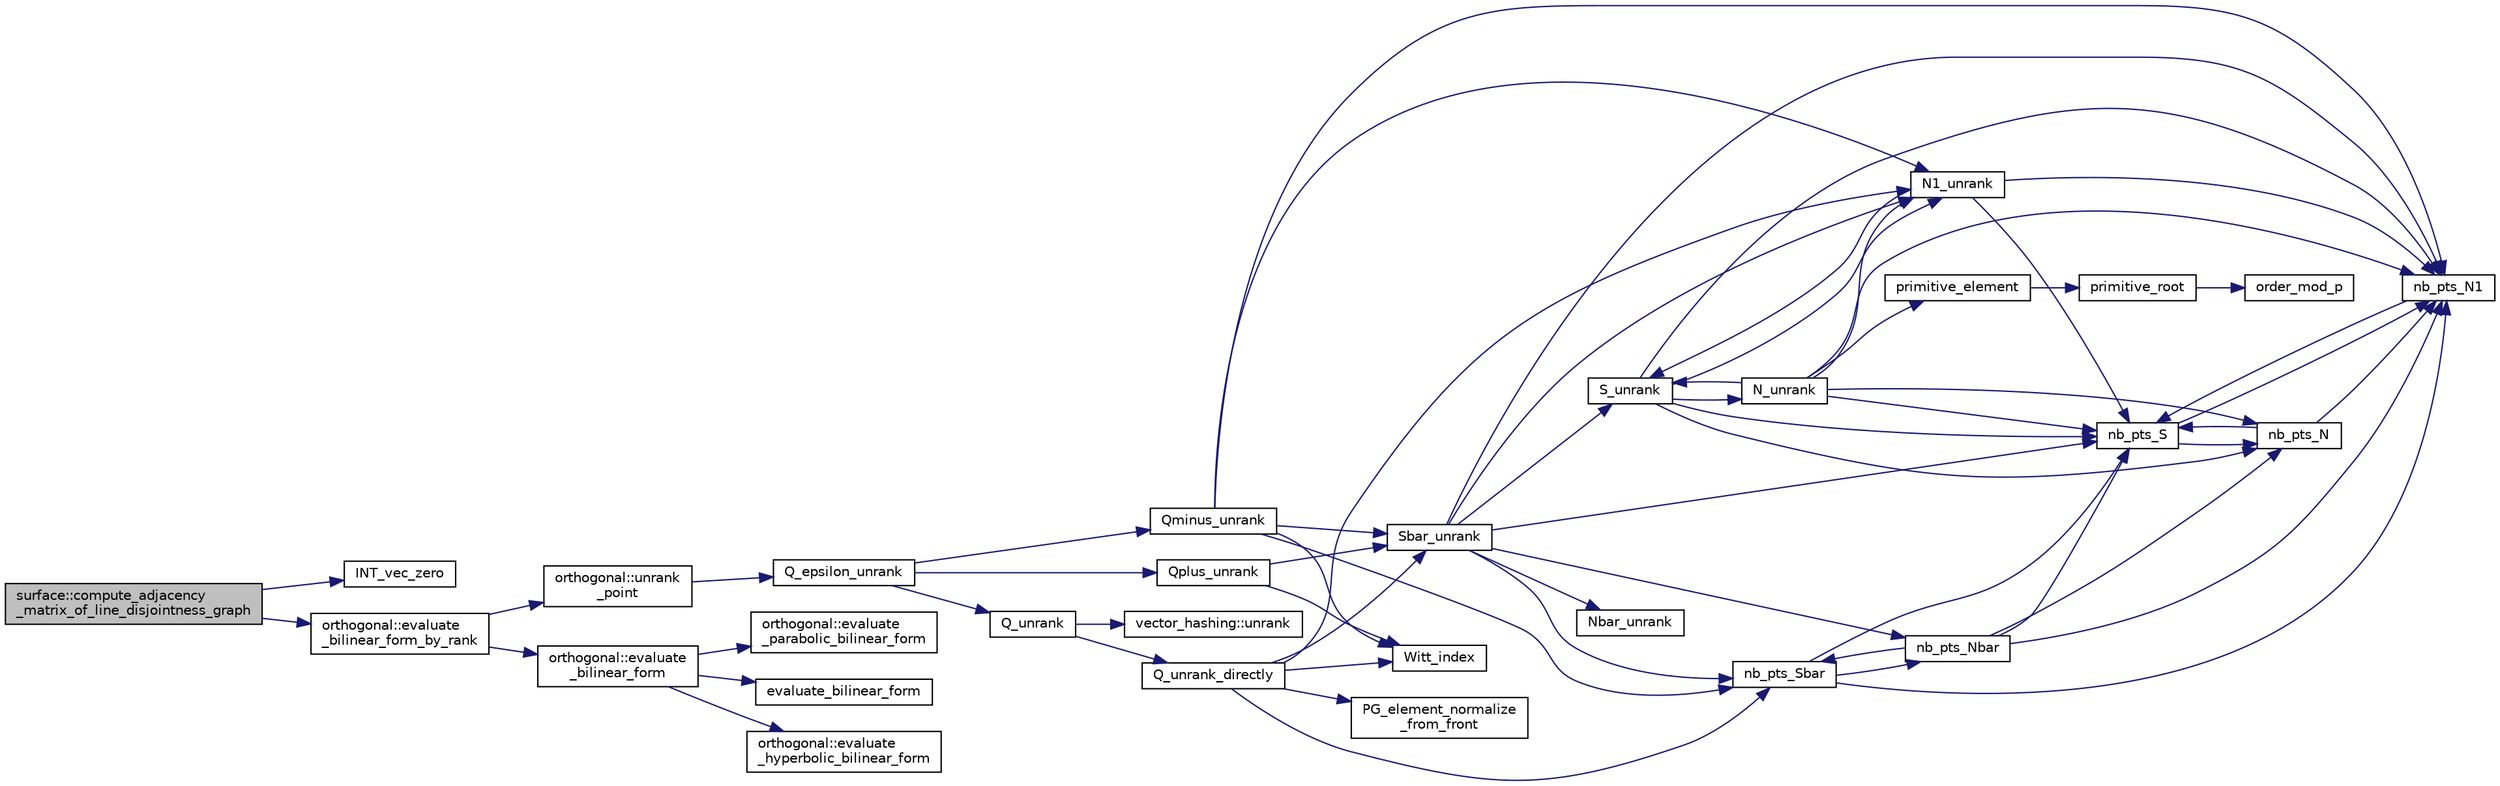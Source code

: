 digraph "surface::compute_adjacency_matrix_of_line_disjointness_graph"
{
  edge [fontname="Helvetica",fontsize="10",labelfontname="Helvetica",labelfontsize="10"];
  node [fontname="Helvetica",fontsize="10",shape=record];
  rankdir="LR";
  Node185 [label="surface::compute_adjacency\l_matrix_of_line_disjointness_graph",height=0.2,width=0.4,color="black", fillcolor="grey75", style="filled", fontcolor="black"];
  Node185 -> Node186 [color="midnightblue",fontsize="10",style="solid",fontname="Helvetica"];
  Node186 [label="INT_vec_zero",height=0.2,width=0.4,color="black", fillcolor="white", style="filled",URL="$df/dbf/sajeeb_8_c.html#aa8c9c7977203577026080f546fe4980f"];
  Node185 -> Node187 [color="midnightblue",fontsize="10",style="solid",fontname="Helvetica"];
  Node187 [label="orthogonal::evaluate\l_bilinear_form_by_rank",height=0.2,width=0.4,color="black", fillcolor="white", style="filled",URL="$d7/daa/classorthogonal.html#ab4f6117f55f6fbd0fb2bd8b4c8d981bf"];
  Node187 -> Node188 [color="midnightblue",fontsize="10",style="solid",fontname="Helvetica"];
  Node188 [label="orthogonal::unrank\l_point",height=0.2,width=0.4,color="black", fillcolor="white", style="filled",URL="$d7/daa/classorthogonal.html#ab655117100f7c66c19817b84ac5ac0a0"];
  Node188 -> Node189 [color="midnightblue",fontsize="10",style="solid",fontname="Helvetica"];
  Node189 [label="Q_epsilon_unrank",height=0.2,width=0.4,color="black", fillcolor="white", style="filled",URL="$d4/d67/geometry_8h.html#af162c4d30d4a6528299e37551c353e7b"];
  Node189 -> Node190 [color="midnightblue",fontsize="10",style="solid",fontname="Helvetica"];
  Node190 [label="Q_unrank",height=0.2,width=0.4,color="black", fillcolor="white", style="filled",URL="$db/da0/lib_2foundations_2geometry_2orthogonal__points_8_c.html#a6d02923d5b54ef796934e753e6f5b65b"];
  Node190 -> Node191 [color="midnightblue",fontsize="10",style="solid",fontname="Helvetica"];
  Node191 [label="vector_hashing::unrank",height=0.2,width=0.4,color="black", fillcolor="white", style="filled",URL="$d8/daa/classvector__hashing.html#abbebd3a96a6d27a34b9b49af99e2ed3d"];
  Node190 -> Node192 [color="midnightblue",fontsize="10",style="solid",fontname="Helvetica"];
  Node192 [label="Q_unrank_directly",height=0.2,width=0.4,color="black", fillcolor="white", style="filled",URL="$db/da0/lib_2foundations_2geometry_2orthogonal__points_8_c.html#a105e7e72249e78fcf0785c69099d90ce"];
  Node192 -> Node193 [color="midnightblue",fontsize="10",style="solid",fontname="Helvetica"];
  Node193 [label="Witt_index",height=0.2,width=0.4,color="black", fillcolor="white", style="filled",URL="$db/da0/lib_2foundations_2geometry_2orthogonal__points_8_c.html#ab3483ecb9859a6758f82b5327da50534"];
  Node192 -> Node194 [color="midnightblue",fontsize="10",style="solid",fontname="Helvetica"];
  Node194 [label="nb_pts_Sbar",height=0.2,width=0.4,color="black", fillcolor="white", style="filled",URL="$db/da0/lib_2foundations_2geometry_2orthogonal__points_8_c.html#a986dda26505c9934c771578b084f67cc"];
  Node194 -> Node195 [color="midnightblue",fontsize="10",style="solid",fontname="Helvetica"];
  Node195 [label="nb_pts_S",height=0.2,width=0.4,color="black", fillcolor="white", style="filled",URL="$db/da0/lib_2foundations_2geometry_2orthogonal__points_8_c.html#a9bc3dec6e722644d182738102c3e04f3"];
  Node195 -> Node196 [color="midnightblue",fontsize="10",style="solid",fontname="Helvetica"];
  Node196 [label="nb_pts_N",height=0.2,width=0.4,color="black", fillcolor="white", style="filled",URL="$db/da0/lib_2foundations_2geometry_2orthogonal__points_8_c.html#a93e16898c27b1d1c0a6405a7b0615ba6"];
  Node196 -> Node195 [color="midnightblue",fontsize="10",style="solid",fontname="Helvetica"];
  Node196 -> Node197 [color="midnightblue",fontsize="10",style="solid",fontname="Helvetica"];
  Node197 [label="nb_pts_N1",height=0.2,width=0.4,color="black", fillcolor="white", style="filled",URL="$db/da0/lib_2foundations_2geometry_2orthogonal__points_8_c.html#ae0f2e1c76523db67b4ec9629ccc35bc6"];
  Node197 -> Node195 [color="midnightblue",fontsize="10",style="solid",fontname="Helvetica"];
  Node195 -> Node197 [color="midnightblue",fontsize="10",style="solid",fontname="Helvetica"];
  Node194 -> Node198 [color="midnightblue",fontsize="10",style="solid",fontname="Helvetica"];
  Node198 [label="nb_pts_Nbar",height=0.2,width=0.4,color="black", fillcolor="white", style="filled",URL="$db/da0/lib_2foundations_2geometry_2orthogonal__points_8_c.html#a51b4684a176c6841fd3cd6c34c684c2c"];
  Node198 -> Node194 [color="midnightblue",fontsize="10",style="solid",fontname="Helvetica"];
  Node198 -> Node196 [color="midnightblue",fontsize="10",style="solid",fontname="Helvetica"];
  Node198 -> Node195 [color="midnightblue",fontsize="10",style="solid",fontname="Helvetica"];
  Node198 -> Node197 [color="midnightblue",fontsize="10",style="solid",fontname="Helvetica"];
  Node194 -> Node197 [color="midnightblue",fontsize="10",style="solid",fontname="Helvetica"];
  Node192 -> Node199 [color="midnightblue",fontsize="10",style="solid",fontname="Helvetica"];
  Node199 [label="Sbar_unrank",height=0.2,width=0.4,color="black", fillcolor="white", style="filled",URL="$db/da0/lib_2foundations_2geometry_2orthogonal__points_8_c.html#a65d9b9ccfff12dd92f4f4e8360701c98"];
  Node199 -> Node194 [color="midnightblue",fontsize="10",style="solid",fontname="Helvetica"];
  Node199 -> Node195 [color="midnightblue",fontsize="10",style="solid",fontname="Helvetica"];
  Node199 -> Node200 [color="midnightblue",fontsize="10",style="solid",fontname="Helvetica"];
  Node200 [label="S_unrank",height=0.2,width=0.4,color="black", fillcolor="white", style="filled",URL="$db/da0/lib_2foundations_2geometry_2orthogonal__points_8_c.html#a18964a35af25f1b4a85f4eaeb1543d92"];
  Node200 -> Node195 [color="midnightblue",fontsize="10",style="solid",fontname="Helvetica"];
  Node200 -> Node196 [color="midnightblue",fontsize="10",style="solid",fontname="Helvetica"];
  Node200 -> Node197 [color="midnightblue",fontsize="10",style="solid",fontname="Helvetica"];
  Node200 -> Node201 [color="midnightblue",fontsize="10",style="solid",fontname="Helvetica"];
  Node201 [label="N_unrank",height=0.2,width=0.4,color="black", fillcolor="white", style="filled",URL="$db/da0/lib_2foundations_2geometry_2orthogonal__points_8_c.html#ab79724bd19da3bc1b383550113f9d7aa"];
  Node201 -> Node195 [color="midnightblue",fontsize="10",style="solid",fontname="Helvetica"];
  Node201 -> Node196 [color="midnightblue",fontsize="10",style="solid",fontname="Helvetica"];
  Node201 -> Node200 [color="midnightblue",fontsize="10",style="solid",fontname="Helvetica"];
  Node201 -> Node197 [color="midnightblue",fontsize="10",style="solid",fontname="Helvetica"];
  Node201 -> Node202 [color="midnightblue",fontsize="10",style="solid",fontname="Helvetica"];
  Node202 [label="N1_unrank",height=0.2,width=0.4,color="black", fillcolor="white", style="filled",URL="$db/da0/lib_2foundations_2geometry_2orthogonal__points_8_c.html#aa9427e27f7f207c1baff3a34cc5d78cf"];
  Node202 -> Node195 [color="midnightblue",fontsize="10",style="solid",fontname="Helvetica"];
  Node202 -> Node197 [color="midnightblue",fontsize="10",style="solid",fontname="Helvetica"];
  Node202 -> Node200 [color="midnightblue",fontsize="10",style="solid",fontname="Helvetica"];
  Node201 -> Node203 [color="midnightblue",fontsize="10",style="solid",fontname="Helvetica"];
  Node203 [label="primitive_element",height=0.2,width=0.4,color="black", fillcolor="white", style="filled",URL="$db/da0/lib_2foundations_2geometry_2orthogonal__points_8_c.html#a97350390ec02c8cd9f54751708e28768"];
  Node203 -> Node204 [color="midnightblue",fontsize="10",style="solid",fontname="Helvetica"];
  Node204 [label="primitive_root",height=0.2,width=0.4,color="black", fillcolor="white", style="filled",URL="$de/dc5/algebra__and__number__theory_8h.html#a0b6f7619d12ff2c4e60b852b820b0972"];
  Node204 -> Node205 [color="midnightblue",fontsize="10",style="solid",fontname="Helvetica"];
  Node205 [label="order_mod_p",height=0.2,width=0.4,color="black", fillcolor="white", style="filled",URL="$df/dda/number__theory_8_c.html#aa38aa7e68ab81726a4462995135456b2"];
  Node200 -> Node202 [color="midnightblue",fontsize="10",style="solid",fontname="Helvetica"];
  Node199 -> Node198 [color="midnightblue",fontsize="10",style="solid",fontname="Helvetica"];
  Node199 -> Node197 [color="midnightblue",fontsize="10",style="solid",fontname="Helvetica"];
  Node199 -> Node206 [color="midnightblue",fontsize="10",style="solid",fontname="Helvetica"];
  Node206 [label="Nbar_unrank",height=0.2,width=0.4,color="black", fillcolor="white", style="filled",URL="$db/da0/lib_2foundations_2geometry_2orthogonal__points_8_c.html#ad641d8fb061c898a2c18266e263fb278"];
  Node199 -> Node202 [color="midnightblue",fontsize="10",style="solid",fontname="Helvetica"];
  Node192 -> Node207 [color="midnightblue",fontsize="10",style="solid",fontname="Helvetica"];
  Node207 [label="PG_element_normalize\l_from_front",height=0.2,width=0.4,color="black", fillcolor="white", style="filled",URL="$d4/d67/geometry_8h.html#af675caf5f9975573455c8d93cb56bf95"];
  Node192 -> Node202 [color="midnightblue",fontsize="10",style="solid",fontname="Helvetica"];
  Node189 -> Node208 [color="midnightblue",fontsize="10",style="solid",fontname="Helvetica"];
  Node208 [label="Qplus_unrank",height=0.2,width=0.4,color="black", fillcolor="white", style="filled",URL="$db/da0/lib_2foundations_2geometry_2orthogonal__points_8_c.html#ad50512edd586919700e033744b4a03c8"];
  Node208 -> Node193 [color="midnightblue",fontsize="10",style="solid",fontname="Helvetica"];
  Node208 -> Node199 [color="midnightblue",fontsize="10",style="solid",fontname="Helvetica"];
  Node189 -> Node209 [color="midnightblue",fontsize="10",style="solid",fontname="Helvetica"];
  Node209 [label="Qminus_unrank",height=0.2,width=0.4,color="black", fillcolor="white", style="filled",URL="$db/da0/lib_2foundations_2geometry_2orthogonal__points_8_c.html#ac2dd18f435ab479095b836a483c12c7d"];
  Node209 -> Node193 [color="midnightblue",fontsize="10",style="solid",fontname="Helvetica"];
  Node209 -> Node194 [color="midnightblue",fontsize="10",style="solid",fontname="Helvetica"];
  Node209 -> Node199 [color="midnightblue",fontsize="10",style="solid",fontname="Helvetica"];
  Node209 -> Node197 [color="midnightblue",fontsize="10",style="solid",fontname="Helvetica"];
  Node209 -> Node202 [color="midnightblue",fontsize="10",style="solid",fontname="Helvetica"];
  Node187 -> Node210 [color="midnightblue",fontsize="10",style="solid",fontname="Helvetica"];
  Node210 [label="orthogonal::evaluate\l_bilinear_form",height=0.2,width=0.4,color="black", fillcolor="white", style="filled",URL="$d7/daa/classorthogonal.html#a1cb22ce04ab60e22852f610ec3fe5c98"];
  Node210 -> Node211 [color="midnightblue",fontsize="10",style="solid",fontname="Helvetica"];
  Node211 [label="orthogonal::evaluate\l_hyperbolic_bilinear_form",height=0.2,width=0.4,color="black", fillcolor="white", style="filled",URL="$d7/daa/classorthogonal.html#a839dc01b1c59a23b054ccf70c00cc9c9"];
  Node210 -> Node212 [color="midnightblue",fontsize="10",style="solid",fontname="Helvetica"];
  Node212 [label="orthogonal::evaluate\l_parabolic_bilinear_form",height=0.2,width=0.4,color="black", fillcolor="white", style="filled",URL="$d7/daa/classorthogonal.html#a8ee79da4c853cd384a0028cbebbbe0ee"];
  Node210 -> Node213 [color="midnightblue",fontsize="10",style="solid",fontname="Helvetica"];
  Node213 [label="evaluate_bilinear_form",height=0.2,width=0.4,color="black", fillcolor="white", style="filled",URL="$d4/d67/geometry_8h.html#ab6f6bfa144b4d2700e3ed27497d83d5f"];
}
